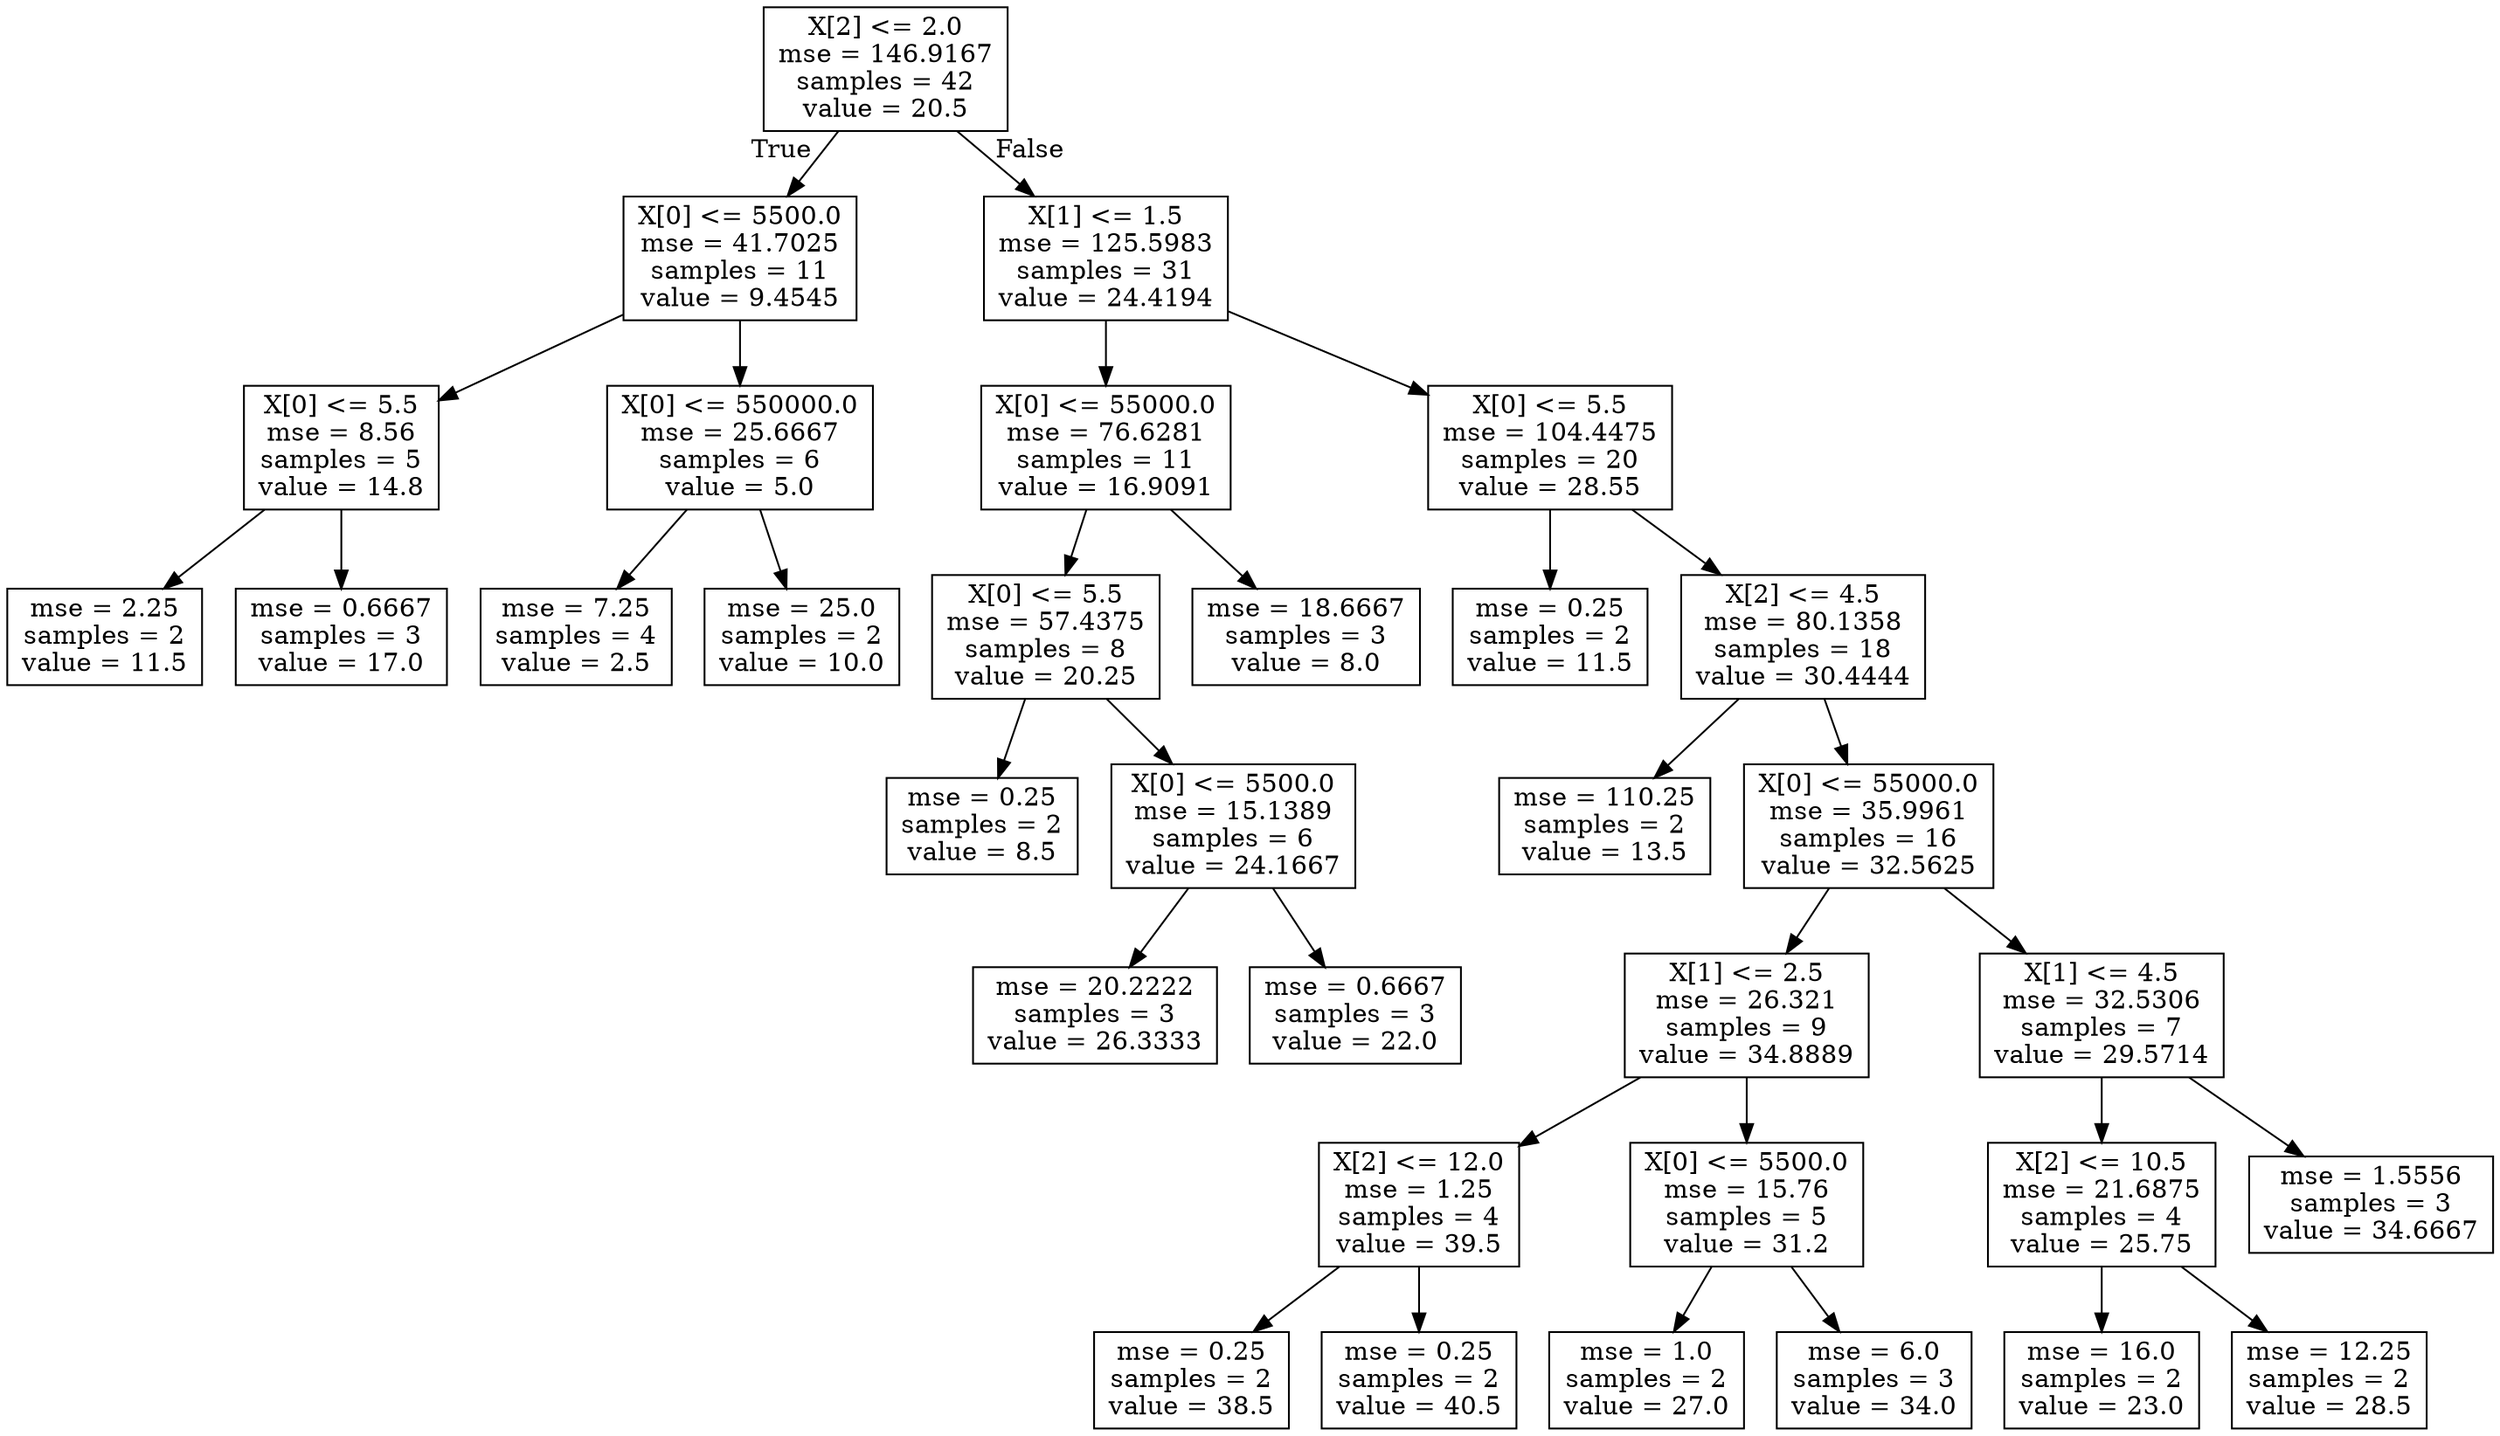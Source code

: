 digraph Tree {
node [shape=box] ;
0 [label="X[2] <= 2.0\nmse = 146.9167\nsamples = 42\nvalue = 20.5"] ;
1 [label="X[0] <= 5500.0\nmse = 41.7025\nsamples = 11\nvalue = 9.4545"] ;
0 -> 1 [labeldistance=2.5, labelangle=45, headlabel="True"] ;
2 [label="X[0] <= 5.5\nmse = 8.56\nsamples = 5\nvalue = 14.8"] ;
1 -> 2 ;
3 [label="mse = 2.25\nsamples = 2\nvalue = 11.5"] ;
2 -> 3 ;
4 [label="mse = 0.6667\nsamples = 3\nvalue = 17.0"] ;
2 -> 4 ;
5 [label="X[0] <= 550000.0\nmse = 25.6667\nsamples = 6\nvalue = 5.0"] ;
1 -> 5 ;
6 [label="mse = 7.25\nsamples = 4\nvalue = 2.5"] ;
5 -> 6 ;
7 [label="mse = 25.0\nsamples = 2\nvalue = 10.0"] ;
5 -> 7 ;
8 [label="X[1] <= 1.5\nmse = 125.5983\nsamples = 31\nvalue = 24.4194"] ;
0 -> 8 [labeldistance=2.5, labelangle=-45, headlabel="False"] ;
9 [label="X[0] <= 55000.0\nmse = 76.6281\nsamples = 11\nvalue = 16.9091"] ;
8 -> 9 ;
10 [label="X[0] <= 5.5\nmse = 57.4375\nsamples = 8\nvalue = 20.25"] ;
9 -> 10 ;
11 [label="mse = 0.25\nsamples = 2\nvalue = 8.5"] ;
10 -> 11 ;
12 [label="X[0] <= 5500.0\nmse = 15.1389\nsamples = 6\nvalue = 24.1667"] ;
10 -> 12 ;
13 [label="mse = 20.2222\nsamples = 3\nvalue = 26.3333"] ;
12 -> 13 ;
14 [label="mse = 0.6667\nsamples = 3\nvalue = 22.0"] ;
12 -> 14 ;
15 [label="mse = 18.6667\nsamples = 3\nvalue = 8.0"] ;
9 -> 15 ;
16 [label="X[0] <= 5.5\nmse = 104.4475\nsamples = 20\nvalue = 28.55"] ;
8 -> 16 ;
17 [label="mse = 0.25\nsamples = 2\nvalue = 11.5"] ;
16 -> 17 ;
18 [label="X[2] <= 4.5\nmse = 80.1358\nsamples = 18\nvalue = 30.4444"] ;
16 -> 18 ;
19 [label="mse = 110.25\nsamples = 2\nvalue = 13.5"] ;
18 -> 19 ;
20 [label="X[0] <= 55000.0\nmse = 35.9961\nsamples = 16\nvalue = 32.5625"] ;
18 -> 20 ;
21 [label="X[1] <= 2.5\nmse = 26.321\nsamples = 9\nvalue = 34.8889"] ;
20 -> 21 ;
22 [label="X[2] <= 12.0\nmse = 1.25\nsamples = 4\nvalue = 39.5"] ;
21 -> 22 ;
23 [label="mse = 0.25\nsamples = 2\nvalue = 38.5"] ;
22 -> 23 ;
24 [label="mse = 0.25\nsamples = 2\nvalue = 40.5"] ;
22 -> 24 ;
25 [label="X[0] <= 5500.0\nmse = 15.76\nsamples = 5\nvalue = 31.2"] ;
21 -> 25 ;
26 [label="mse = 1.0\nsamples = 2\nvalue = 27.0"] ;
25 -> 26 ;
27 [label="mse = 6.0\nsamples = 3\nvalue = 34.0"] ;
25 -> 27 ;
28 [label="X[1] <= 4.5\nmse = 32.5306\nsamples = 7\nvalue = 29.5714"] ;
20 -> 28 ;
29 [label="X[2] <= 10.5\nmse = 21.6875\nsamples = 4\nvalue = 25.75"] ;
28 -> 29 ;
30 [label="mse = 16.0\nsamples = 2\nvalue = 23.0"] ;
29 -> 30 ;
31 [label="mse = 12.25\nsamples = 2\nvalue = 28.5"] ;
29 -> 31 ;
32 [label="mse = 1.5556\nsamples = 3\nvalue = 34.6667"] ;
28 -> 32 ;
}